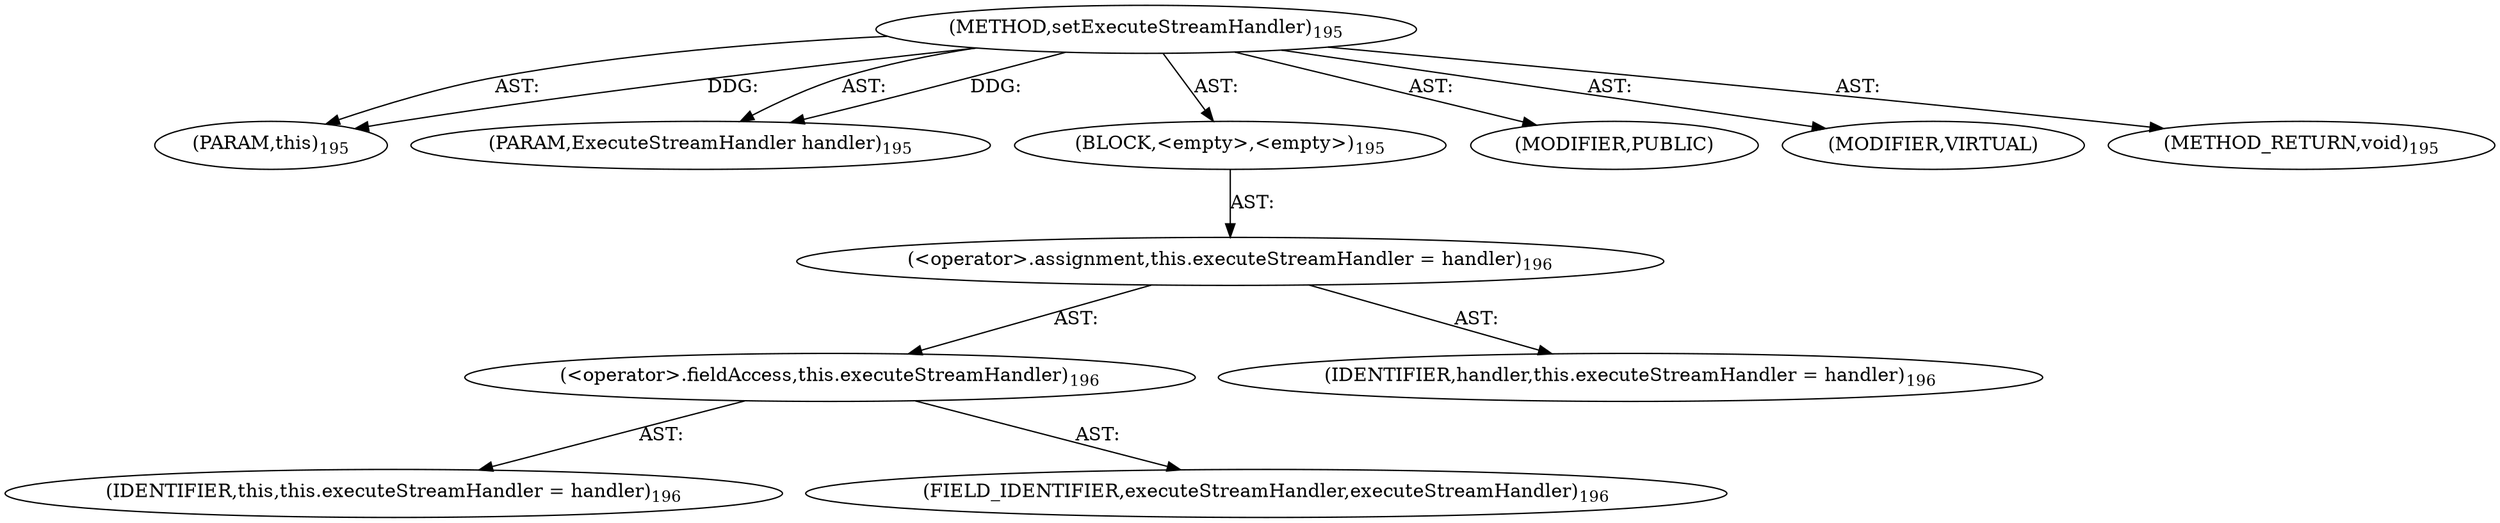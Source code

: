 digraph "setExecuteStreamHandler" {  
"111669149697" [label = <(METHOD,setExecuteStreamHandler)<SUB>195</SUB>> ]
"115964116992" [label = <(PARAM,this)<SUB>195</SUB>> ]
"115964117027" [label = <(PARAM,ExecuteStreamHandler handler)<SUB>195</SUB>> ]
"25769803777" [label = <(BLOCK,&lt;empty&gt;,&lt;empty&gt;)<SUB>195</SUB>> ]
"30064771101" [label = <(&lt;operator&gt;.assignment,this.executeStreamHandler = handler)<SUB>196</SUB>> ]
"30064771102" [label = <(&lt;operator&gt;.fieldAccess,this.executeStreamHandler)<SUB>196</SUB>> ]
"68719476736" [label = <(IDENTIFIER,this,this.executeStreamHandler = handler)<SUB>196</SUB>> ]
"55834574861" [label = <(FIELD_IDENTIFIER,executeStreamHandler,executeStreamHandler)<SUB>196</SUB>> ]
"68719476824" [label = <(IDENTIFIER,handler,this.executeStreamHandler = handler)<SUB>196</SUB>> ]
"133143986204" [label = <(MODIFIER,PUBLIC)> ]
"133143986205" [label = <(MODIFIER,VIRTUAL)> ]
"128849018881" [label = <(METHOD_RETURN,void)<SUB>195</SUB>> ]
  "111669149697" -> "115964116992"  [ label = "AST: "] 
  "111669149697" -> "115964117027"  [ label = "AST: "] 
  "111669149697" -> "25769803777"  [ label = "AST: "] 
  "111669149697" -> "133143986204"  [ label = "AST: "] 
  "111669149697" -> "133143986205"  [ label = "AST: "] 
  "111669149697" -> "128849018881"  [ label = "AST: "] 
  "25769803777" -> "30064771101"  [ label = "AST: "] 
  "30064771101" -> "30064771102"  [ label = "AST: "] 
  "30064771101" -> "68719476824"  [ label = "AST: "] 
  "30064771102" -> "68719476736"  [ label = "AST: "] 
  "30064771102" -> "55834574861"  [ label = "AST: "] 
  "111669149697" -> "115964116992"  [ label = "DDG: "] 
  "111669149697" -> "115964117027"  [ label = "DDG: "] 
}
